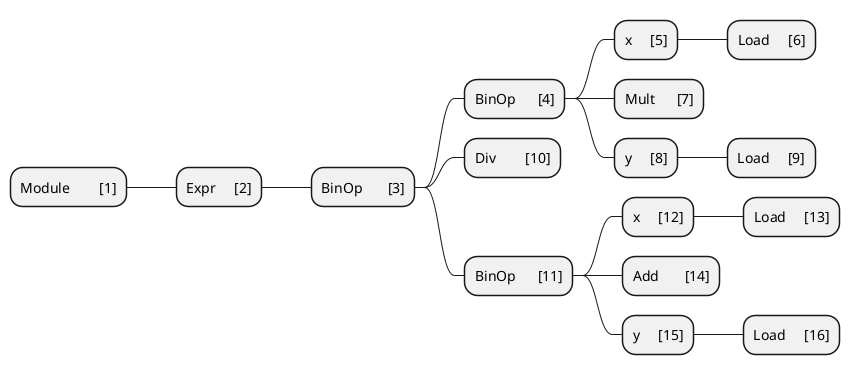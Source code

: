 @startmindmap
* Module        [1]
** Expr     [2]
*** BinOp       [3]
**** BinOp      [4]
***** x     [5]
****** Load     [6]
***** Mult      [7]
***** y     [8]
****** Load     [9]
**** Div        [10]
**** BinOp      [11]
***** x     [12]
****** Load     [13]
***** Add       [14]
***** y     [15]
****** Load     [16]
@endmindmap